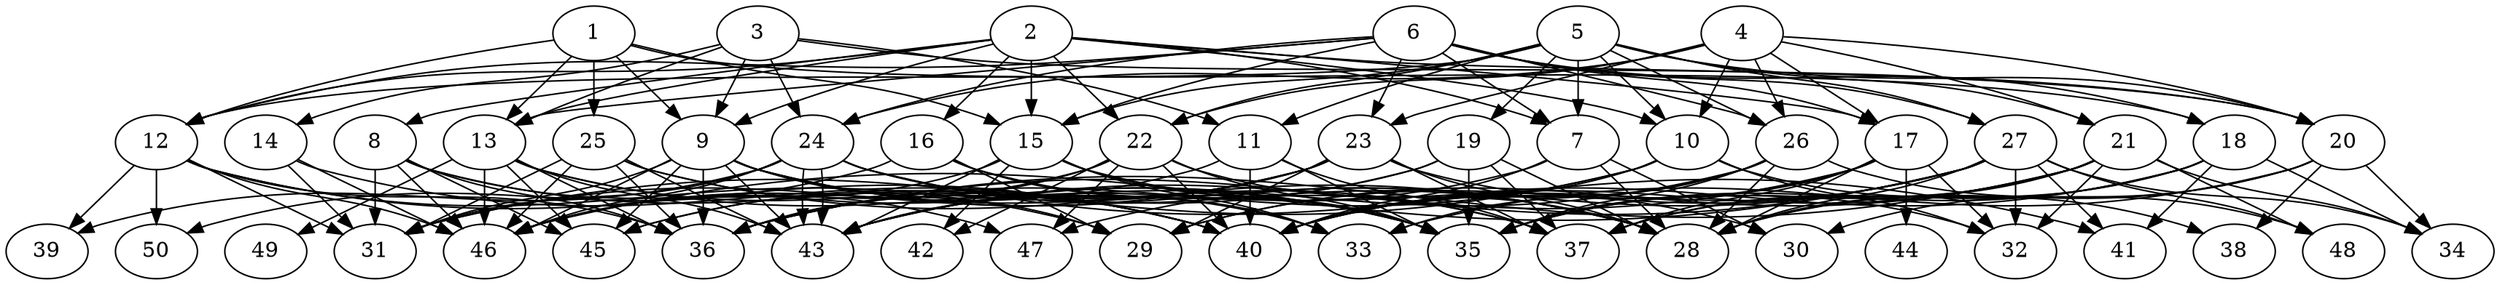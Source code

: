 // DAG (tier=3-complex, mode=data, n=50, ccr=0.528, fat=0.784, density=0.617, regular=0.267, jump=0.234, mindata=4194304, maxdata=33554432)
// DAG automatically generated by daggen at Sun Aug 24 16:33:35 2025
// /home/ermia/Project/Environments/daggen/bin/daggen --dot --ccr 0.528 --fat 0.784 --regular 0.267 --density 0.617 --jump 0.234 --mindata 4194304 --maxdata 33554432 -n 50 
digraph G {
  1 [size="10344565958792581120", alpha="0.03", expect_size="5172282979396290560"]
  1 -> 9 [size ="5257570340044800"]
  1 -> 12 [size ="5257570340044800"]
  1 -> 13 [size ="5257570340044800"]
  1 -> 15 [size ="5257570340044800"]
  1 -> 18 [size ="5257570340044800"]
  1 -> 25 [size ="5257570340044800"]
  2 [size="88621381244762160", alpha="0.03", expect_size="44310690622381080"]
  2 -> 7 [size ="8523491582148608"]
  2 -> 8 [size ="8523491582148608"]
  2 -> 9 [size ="8523491582148608"]
  2 -> 10 [size ="8523491582148608"]
  2 -> 12 [size ="8523491582148608"]
  2 -> 13 [size ="8523491582148608"]
  2 -> 15 [size ="8523491582148608"]
  2 -> 16 [size ="8523491582148608"]
  2 -> 17 [size ="8523491582148608"]
  2 -> 20 [size ="8523491582148608"]
  2 -> 22 [size ="8523491582148608"]
  3 [size="148378678630285312000", alpha="0.18", expect_size="74189339315142656000"]
  3 -> 9 [size ="224218264371200"]
  3 -> 11 [size ="224218264371200"]
  3 -> 13 [size ="224218264371200"]
  3 -> 14 [size ="224218264371200"]
  3 -> 20 [size ="224218264371200"]
  3 -> 24 [size ="224218264371200"]
  4 [size="94833360568573232", alpha="0.12", expect_size="47416680284286616"]
  4 -> 10 [size ="4048652272140288"]
  4 -> 17 [size ="4048652272140288"]
  4 -> 20 [size ="4048652272140288"]
  4 -> 21 [size ="4048652272140288"]
  4 -> 22 [size ="4048652272140288"]
  4 -> 23 [size ="4048652272140288"]
  4 -> 24 [size ="4048652272140288"]
  4 -> 26 [size ="4048652272140288"]
  5 [size="314769487712713965568", alpha="0.19", expect_size="157384743856356982784"]
  5 -> 7 [size ="370184648916992"]
  5 -> 10 [size ="370184648916992"]
  5 -> 11 [size ="370184648916992"]
  5 -> 12 [size ="370184648916992"]
  5 -> 15 [size ="370184648916992"]
  5 -> 19 [size ="370184648916992"]
  5 -> 20 [size ="370184648916992"]
  5 -> 21 [size ="370184648916992"]
  5 -> 22 [size ="370184648916992"]
  5 -> 26 [size ="370184648916992"]
  5 -> 27 [size ="370184648916992"]
  6 [size="64318650715619440", alpha="0.05", expect_size="32159325357809720"]
  6 -> 7 [size ="3533571734110208"]
  6 -> 12 [size ="3533571734110208"]
  6 -> 13 [size ="3533571734110208"]
  6 -> 15 [size ="3533571734110208"]
  6 -> 17 [size ="3533571734110208"]
  6 -> 18 [size ="3533571734110208"]
  6 -> 23 [size ="3533571734110208"]
  6 -> 24 [size ="3533571734110208"]
  6 -> 26 [size ="3533571734110208"]
  6 -> 27 [size ="3533571734110208"]
  7 [size="22378240005807542272", alpha="0.11", expect_size="11189120002903771136"]
  7 -> 28 [size ="7118699928485888"]
  7 -> 30 [size ="7118699928485888"]
  7 -> 40 [size ="7118699928485888"]
  7 -> 43 [size ="7118699928485888"]
  8 [size="11484750520929076", alpha="0.15", expect_size="5742375260464538"]
  8 -> 31 [size ="200261205229568"]
  8 -> 36 [size ="200261205229568"]
  8 -> 40 [size ="200261205229568"]
  8 -> 45 [size ="200261205229568"]
  8 -> 46 [size ="200261205229568"]
  8 -> 47 [size ="200261205229568"]
  9 [size="29393605905538812", alpha="0.08", expect_size="14696802952769406"]
  9 -> 28 [size ="2441450671308800"]
  9 -> 29 [size ="2441450671308800"]
  9 -> 31 [size ="2441450671308800"]
  9 -> 33 [size ="2441450671308800"]
  9 -> 36 [size ="2441450671308800"]
  9 -> 37 [size ="2441450671308800"]
  9 -> 43 [size ="2441450671308800"]
  9 -> 45 [size ="2441450671308800"]
  9 -> 46 [size ="2441450671308800"]
  10 [size="8817965512613648", alpha="0.03", expect_size="4408982756306824"]
  10 -> 31 [size ="458243490971648"]
  10 -> 32 [size ="458243490971648"]
  10 -> 36 [size ="458243490971648"]
  10 -> 38 [size ="458243490971648"]
  10 -> 40 [size ="458243490971648"]
  11 [size="109212524933767440", alpha="0.00", expect_size="54606262466883720"]
  11 -> 35 [size ="2019265662156800"]
  11 -> 37 [size ="2019265662156800"]
  11 -> 40 [size ="2019265662156800"]
  11 -> 46 [size ="2019265662156800"]
  12 [size="857366712581735424", alpha="0.04", expect_size="428683356290867712"]
  12 -> 29 [size ="401235979010048"]
  12 -> 31 [size ="401235979010048"]
  12 -> 36 [size ="401235979010048"]
  12 -> 39 [size ="401235979010048"]
  12 -> 40 [size ="401235979010048"]
  12 -> 46 [size ="401235979010048"]
  12 -> 50 [size ="401235979010048"]
  13 [size="203243593999586848", alpha="0.13", expect_size="101621796999793424"]
  13 -> 35 [size ="267595789893632"]
  13 -> 36 [size ="267595789893632"]
  13 -> 40 [size ="267595789893632"]
  13 -> 43 [size ="267595789893632"]
  13 -> 45 [size ="267595789893632"]
  13 -> 46 [size ="267595789893632"]
  13 -> 49 [size ="267595789893632"]
  14 [size="87474350456766192", alpha="0.04", expect_size="43737175228383096"]
  14 -> 31 [size ="1615869381705728"]
  14 -> 40 [size ="1615869381705728"]
  14 -> 46 [size ="1615869381705728"]
  15 [size="6060557706554240000", alpha="0.17", expect_size="3030278853277120000"]
  15 -> 30 [size ="6278997918875648"]
  15 -> 33 [size ="6278997918875648"]
  15 -> 35 [size ="6278997918875648"]
  15 -> 42 [size ="6278997918875648"]
  15 -> 43 [size ="6278997918875648"]
  15 -> 46 [size ="6278997918875648"]
  16 [size="237338290785727200", alpha="0.11", expect_size="118669145392863600"]
  16 -> 29 [size ="363417349128192"]
  16 -> 33 [size ="363417349128192"]
  16 -> 37 [size ="363417349128192"]
  16 -> 50 [size ="363417349128192"]
  17 [size="1284217946731638528", alpha="0.06", expect_size="642108973365819264"]
  17 -> 28 [size ="747222337585152"]
  17 -> 32 [size ="747222337585152"]
  17 -> 35 [size ="747222337585152"]
  17 -> 37 [size ="747222337585152"]
  17 -> 40 [size ="747222337585152"]
  17 -> 43 [size ="747222337585152"]
  17 -> 44 [size ="747222337585152"]
  18 [size="188088531919666720", alpha="0.02", expect_size="94044265959833360"]
  18 -> 28 [size ="5124853032026112"]
  18 -> 34 [size ="5124853032026112"]
  18 -> 35 [size ="5124853032026112"]
  18 -> 37 [size ="5124853032026112"]
  18 -> 40 [size ="5124853032026112"]
  18 -> 41 [size ="5124853032026112"]
  19 [size="2769442198272612499456", alpha="0.09", expect_size="1384721099136306249728"]
  19 -> 28 [size ="1577677349715968"]
  19 -> 35 [size ="1577677349715968"]
  19 -> 37 [size ="1577677349715968"]
  19 -> 43 [size ="1577677349715968"]
  19 -> 45 [size ="1577677349715968"]
  20 [size="2202407796840722176", alpha="0.06", expect_size="1101203898420361088"]
  20 -> 28 [size ="938103275520000"]
  20 -> 30 [size ="938103275520000"]
  20 -> 33 [size ="938103275520000"]
  20 -> 34 [size ="938103275520000"]
  20 -> 38 [size ="938103275520000"]
  21 [size="29804471406067290472448", alpha="0.05", expect_size="14902235703033645236224"]
  21 -> 28 [size ="7690317486620672"]
  21 -> 29 [size ="7690317486620672"]
  21 -> 32 [size ="7690317486620672"]
  21 -> 34 [size ="7690317486620672"]
  21 -> 35 [size ="7690317486620672"]
  21 -> 36 [size ="7690317486620672"]
  21 -> 37 [size ="7690317486620672"]
  21 -> 40 [size ="7690317486620672"]
  21 -> 48 [size ="7690317486620672"]
  22 [size="9483842454219195940864", alpha="0.08", expect_size="4741921227109597970432"]
  22 -> 28 [size ="3584370333974528"]
  22 -> 35 [size ="3584370333974528"]
  22 -> 36 [size ="3584370333974528"]
  22 -> 40 [size ="3584370333974528"]
  22 -> 42 [size ="3584370333974528"]
  22 -> 46 [size ="3584370333974528"]
  22 -> 47 [size ="3584370333974528"]
  23 [size="190609444759196032", alpha="0.01", expect_size="95304722379598016"]
  23 -> 28 [size ="8511195837366272"]
  23 -> 29 [size ="8511195837366272"]
  23 -> 31 [size ="8511195837366272"]
  23 -> 32 [size ="8511195837366272"]
  23 -> 36 [size ="8511195837366272"]
  23 -> 37 [size ="8511195837366272"]
  23 -> 43 [size ="8511195837366272"]
  23 -> 45 [size ="8511195837366272"]
  24 [size="98805572170542048", alpha="0.11", expect_size="49402786085271024"]
  24 -> 28 [size ="1822572727500800"]
  24 -> 31 [size ="1822572727500800"]
  24 -> 35 [size ="1822572727500800"]
  24 -> 39 [size ="1822572727500800"]
  24 -> 41 [size ="1822572727500800"]
  24 -> 43 [size ="1822572727500800"]
  24 -> 43 [size ="1822572727500800"]
  24 -> 46 [size ="1822572727500800"]
  25 [size="63664951255601392", alpha="0.01", expect_size="31832475627800696"]
  25 -> 28 [size ="1632210054545408"]
  25 -> 31 [size ="1632210054545408"]
  25 -> 35 [size ="1632210054545408"]
  25 -> 36 [size ="1632210054545408"]
  25 -> 43 [size ="1632210054545408"]
  25 -> 46 [size ="1632210054545408"]
  26 [size="231117431837051322368", alpha="0.08", expect_size="115558715918525661184"]
  26 -> 28 [size ="301285655969792"]
  26 -> 33 [size ="301285655969792"]
  26 -> 35 [size ="301285655969792"]
  26 -> 40 [size ="301285655969792"]
  26 -> 43 [size ="301285655969792"]
  26 -> 48 [size ="301285655969792"]
  27 [size="24243802823169258029056", alpha="0.01", expect_size="12121901411584629014528"]
  27 -> 28 [size ="6701270505095168"]
  27 -> 29 [size ="6701270505095168"]
  27 -> 32 [size ="6701270505095168"]
  27 -> 34 [size ="6701270505095168"]
  27 -> 36 [size ="6701270505095168"]
  27 -> 40 [size ="6701270505095168"]
  27 -> 41 [size ="6701270505095168"]
  27 -> 46 [size ="6701270505095168"]
  27 -> 47 [size ="6701270505095168"]
  27 -> 48 [size ="6701270505095168"]
  28 [size="256894611419444543488", alpha="0.20", expect_size="128447305709722271744"]
  29 [size="898898551427585152", alpha="0.16", expect_size="449449275713792576"]
  30 [size="382302910611233088", alpha="0.20", expect_size="191151455305616544"]
  31 [size="261527235877795680", alpha="0.07", expect_size="130763617938897840"]
  32 [size="42250987278414880", alpha="0.12", expect_size="21125493639207440"]
  33 [size="1775243895820119040", alpha="0.05", expect_size="887621947910059520"]
  34 [size="739695157431863936", alpha="0.18", expect_size="369847578715931968"]
  35 [size="892523664846665984", alpha="0.04", expect_size="446261832423332992"]
  36 [size="32957106299793833984000", alpha="0.03", expect_size="16478553149896916992000"]
  37 [size="5800544837153126400", alpha="0.12", expect_size="2900272418576563200"]
  38 [size="637548198990184448000", alpha="0.02", expect_size="318774099495092224000"]
  39 [size="7858000544437108736000", alpha="0.15", expect_size="3929000272218554368000"]
  40 [size="32206817912764572", alpha="0.09", expect_size="16103408956382286"]
  41 [size="1228831271700987136", alpha="0.03", expect_size="614415635850493568"]
  42 [size="21190868993992059518976", alpha="0.19", expect_size="10595434496996029759488"]
  43 [size="25697529955518636883968", alpha="0.16", expect_size="12848764977759318441984"]
  44 [size="3853234517032566784000", alpha="0.20", expect_size="1926617258516283392000"]
  45 [size="17641132325161306112", alpha="0.19", expect_size="8820566162580653056"]
  46 [size="196605132398877696", alpha="0.12", expect_size="98302566199438848"]
  47 [size="21322879368836415488000", alpha="0.01", expect_size="10661439684418207744000"]
  48 [size="25879870012178504351744", alpha="0.19", expect_size="12939935006089252175872"]
  49 [size="13655703044607193382912", alpha="0.09", expect_size="6827851522303596691456"]
  50 [size="81014871260445152", alpha="0.09", expect_size="40507435630222576"]
}